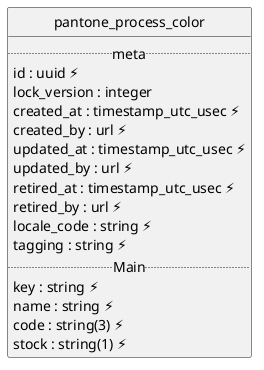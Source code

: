 @startuml uml
skinparam monochrome true
skinparam linetype ortho
hide circle

entity pantone_process_color {
  .. meta ..
  id : uuid ⚡
  lock_version : integer
  created_at : timestamp_utc_usec ⚡
  created_by : url ⚡
  updated_at : timestamp_utc_usec ⚡
  updated_by : url ⚡
  retired_at : timestamp_utc_usec ⚡
  retired_by : url ⚡
  locale_code : string ⚡
  tagging : string ⚡
  .. Main ..
  key : string ⚡
  name : string ⚡
  code : string(3) ⚡
  stock : string(1) ⚡
}

@enduml
